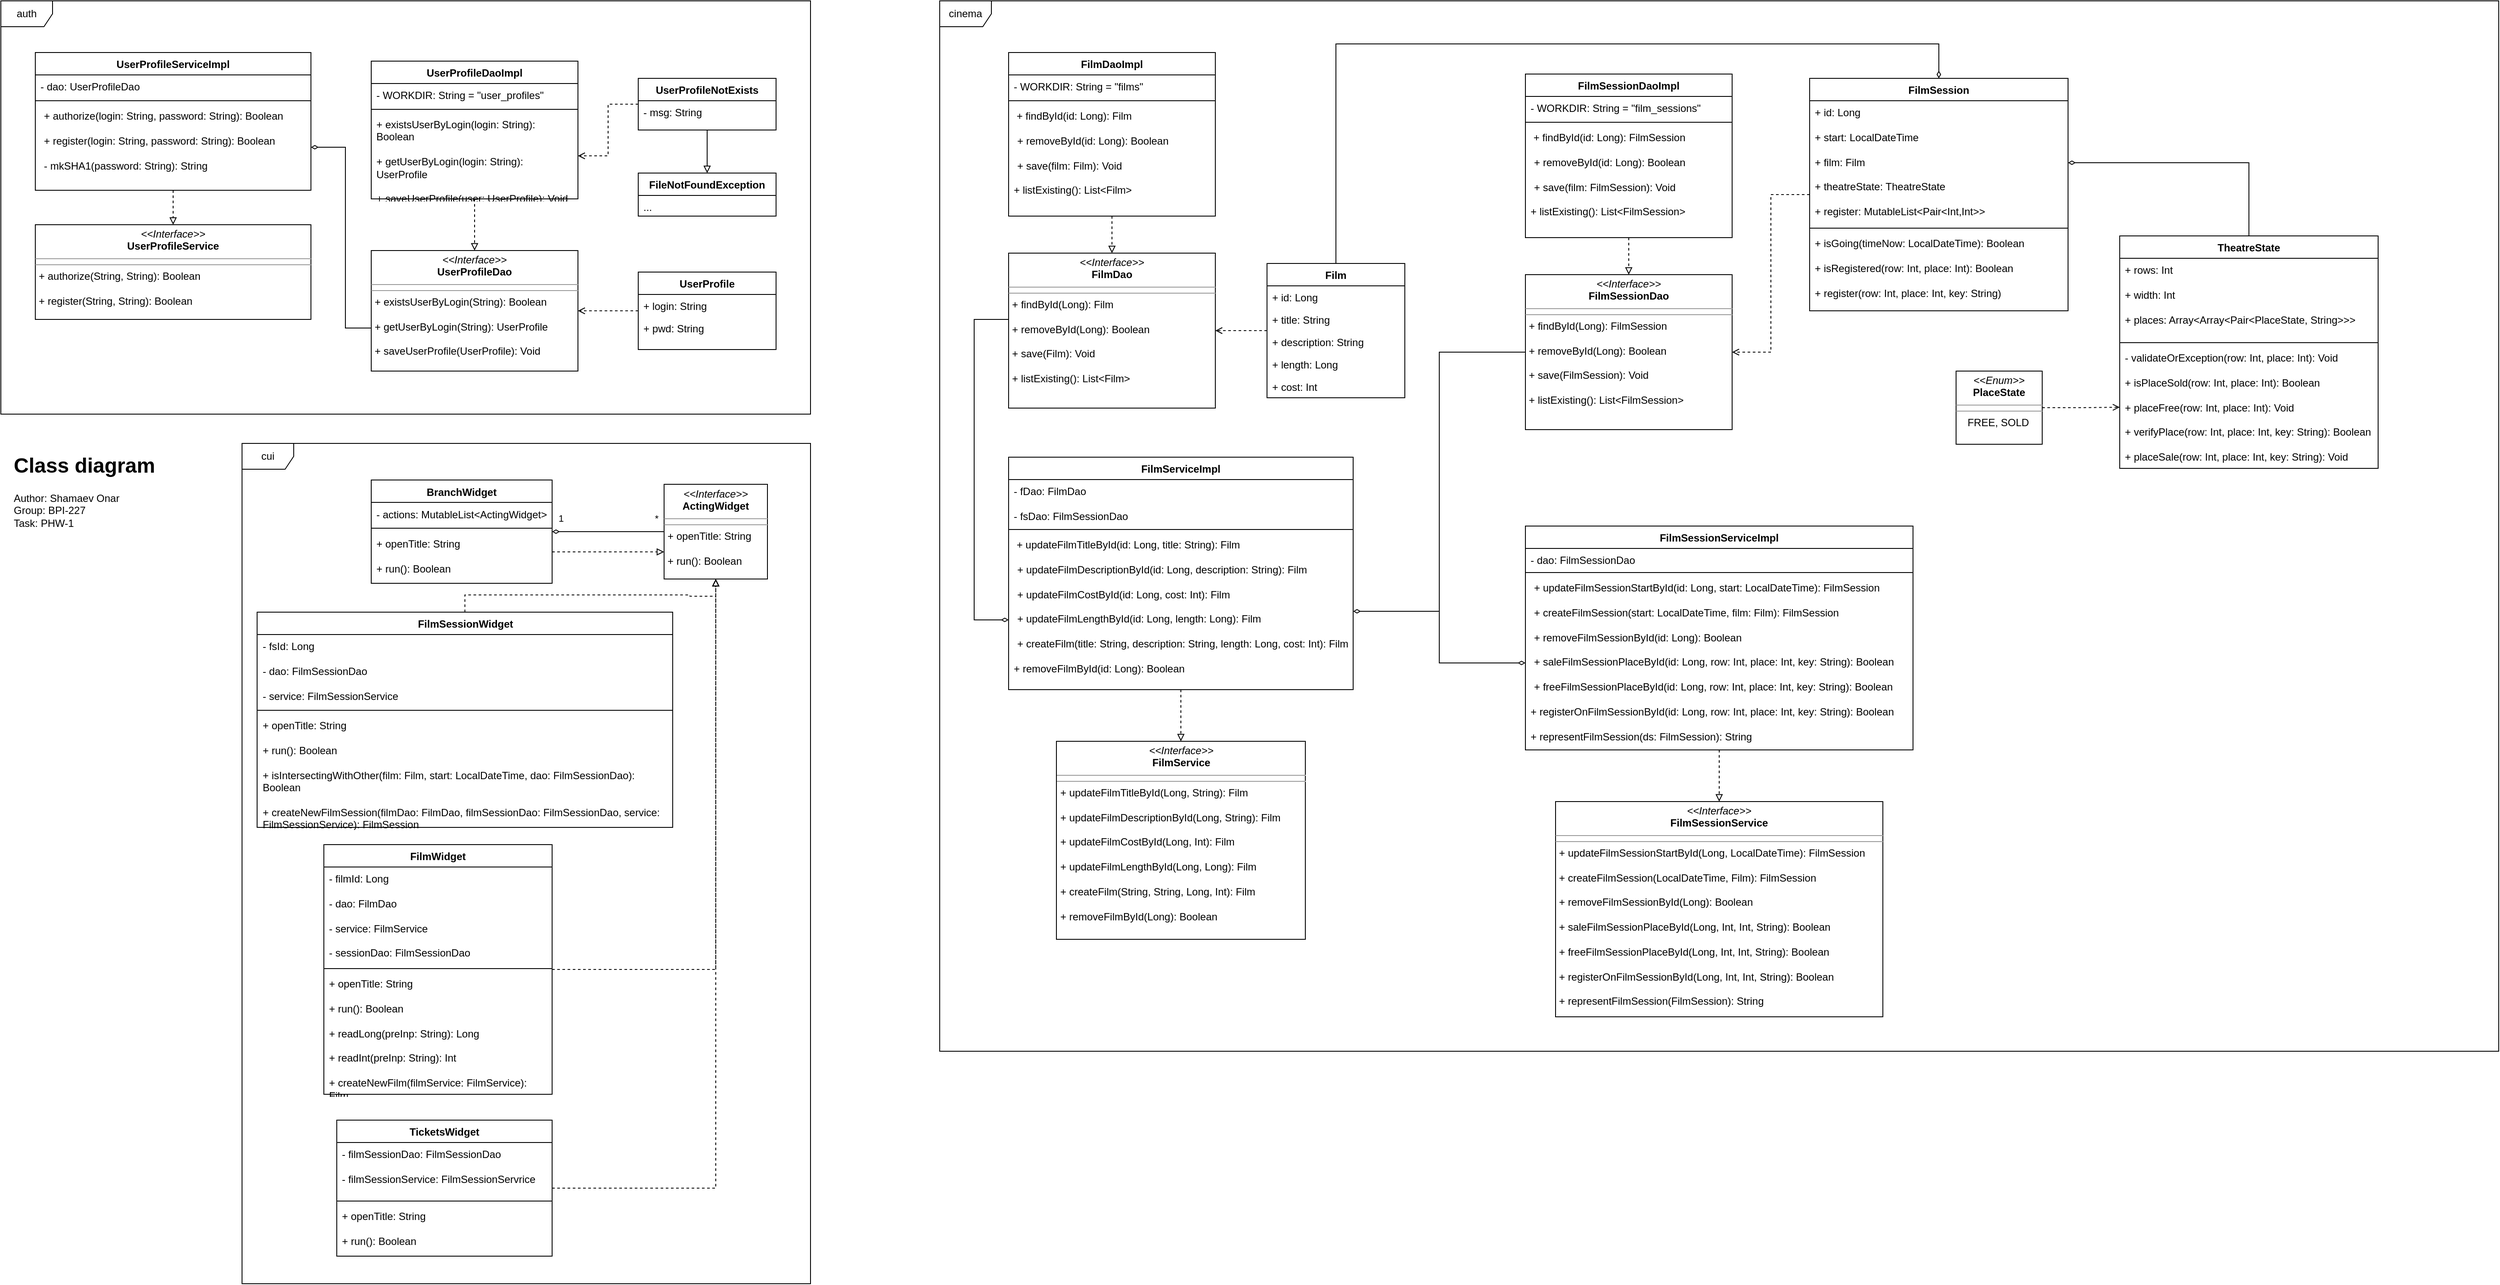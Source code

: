 <mxfile version="22.1.11" type="device">
  <diagram name="Страница — 1" id="Zixs92F1BRw0LlJs8SRn">
    <mxGraphModel dx="1202" dy="665" grid="1" gridSize="10" guides="1" tooltips="1" connect="1" arrows="1" fold="1" page="1" pageScale="1" pageWidth="827" pageHeight="1169" math="0" shadow="0">
      <root>
        <mxCell id="0" />
        <mxCell id="1" parent="0" />
        <mxCell id="mmuCyLqIkvx_mBBySjJo-1" style="edgeStyle=orthogonalEdgeStyle;rounded=0;orthogonalLoop=1;jettySize=auto;html=1;endArrow=open;endFill=0;dashed=1;" edge="1" parent="1" source="mmuCyLqIkvx_mBBySjJo-2" target="mmuCyLqIkvx_mBBySjJo-6">
          <mxGeometry relative="1" as="geometry" />
        </mxCell>
        <mxCell id="mmuCyLqIkvx_mBBySjJo-2" value="UserProfile" style="swimlane;fontStyle=1;align=center;verticalAlign=top;childLayout=stackLayout;horizontal=1;startSize=26;horizontalStack=0;resizeParent=1;resizeLast=0;collapsible=1;marginBottom=0;rounded=0;shadow=0;strokeWidth=1;" vertex="1" parent="1">
          <mxGeometry x="830" y="345" width="160" height="90" as="geometry">
            <mxRectangle x="230" y="140" width="160" height="26" as="alternateBounds" />
          </mxGeometry>
        </mxCell>
        <mxCell id="mmuCyLqIkvx_mBBySjJo-3" value="+ login: String" style="text;align=left;verticalAlign=top;spacingLeft=4;spacingRight=4;overflow=hidden;rotatable=0;points=[[0,0.5],[1,0.5]];portConstraint=eastwest;" vertex="1" parent="mmuCyLqIkvx_mBBySjJo-2">
          <mxGeometry y="26" width="160" height="26" as="geometry" />
        </mxCell>
        <mxCell id="mmuCyLqIkvx_mBBySjJo-4" value="+ pwd: String" style="text;align=left;verticalAlign=top;spacingLeft=4;spacingRight=4;overflow=hidden;rotatable=0;points=[[0,0.5],[1,0.5]];portConstraint=eastwest;rounded=0;shadow=0;html=0;" vertex="1" parent="mmuCyLqIkvx_mBBySjJo-2">
          <mxGeometry y="52" width="160" height="26" as="geometry" />
        </mxCell>
        <mxCell id="mmuCyLqIkvx_mBBySjJo-5" style="edgeStyle=orthogonalEdgeStyle;rounded=0;orthogonalLoop=1;jettySize=auto;html=1;endArrow=diamondThin;endFill=0;" edge="1" parent="1" source="mmuCyLqIkvx_mBBySjJo-6" target="mmuCyLqIkvx_mBBySjJo-17">
          <mxGeometry relative="1" as="geometry">
            <Array as="points">
              <mxPoint x="490" y="410" />
              <mxPoint x="490" y="200" />
            </Array>
          </mxGeometry>
        </mxCell>
        <mxCell id="mmuCyLqIkvx_mBBySjJo-6" value="&lt;p style=&quot;margin:0px;margin-top:4px;text-align:center;&quot;&gt;&lt;i&gt;&amp;lt;&amp;lt;Interface&amp;gt;&amp;gt;&lt;/i&gt;&lt;br&gt;&lt;b&gt;UserProfileDao&lt;/b&gt;&lt;br&gt;&lt;/p&gt;&lt;hr size=&quot;1&quot;&gt;&lt;hr size=&quot;1&quot;&gt;&lt;p style=&quot;margin:0px;margin-left:4px;&quot;&gt;+ existsUserByLogin(String): Boolean&lt;/p&gt;&lt;p style=&quot;margin:0px;margin-left:4px;&quot;&gt;&lt;br&gt;&lt;/p&gt;&lt;p style=&quot;margin:0px;margin-left:4px;&quot;&gt;+ getUserByLogin(String): UserProfile&lt;/p&gt;&lt;p style=&quot;margin:0px;margin-left:4px;&quot;&gt;&lt;br&gt;&lt;/p&gt;&lt;p style=&quot;margin:0px;margin-left:4px;&quot;&gt;+ saveUserProfile(UserProfile): Void&lt;br&gt;&lt;/p&gt;" style="verticalAlign=top;align=left;overflow=fill;fontSize=12;fontFamily=Helvetica;html=1;whiteSpace=wrap;" vertex="1" parent="1">
          <mxGeometry x="520" y="320" width="240" height="140" as="geometry" />
        </mxCell>
        <mxCell id="mmuCyLqIkvx_mBBySjJo-7" value="&lt;p style=&quot;margin:0px;margin-top:4px;text-align:center;&quot;&gt;&lt;i&gt;&amp;lt;&amp;lt;Interface&amp;gt;&amp;gt;&lt;/i&gt;&lt;br&gt;&lt;b&gt;UserProfileService&lt;/b&gt;&lt;br&gt;&lt;/p&gt;&lt;hr size=&quot;1&quot;&gt;&lt;hr size=&quot;1&quot;&gt;&lt;p style=&quot;margin:0px;margin-left:4px;&quot;&gt;+ authorize(String, String): Boolean&lt;/p&gt;&lt;p style=&quot;margin:0px;margin-left:4px;&quot;&gt;&lt;br&gt;&lt;/p&gt;&lt;p style=&quot;margin:0px;margin-left:4px;&quot;&gt;+ register(String, String): Boolean&lt;/p&gt;" style="verticalAlign=top;align=left;overflow=fill;fontSize=12;fontFamily=Helvetica;html=1;whiteSpace=wrap;" vertex="1" parent="1">
          <mxGeometry x="130" y="290" width="320" height="110" as="geometry" />
        </mxCell>
        <mxCell id="mmuCyLqIkvx_mBBySjJo-8" style="edgeStyle=orthogonalEdgeStyle;rounded=0;orthogonalLoop=1;jettySize=auto;html=1;dashed=1;endArrow=block;endFill=0;" edge="1" parent="1" source="mmuCyLqIkvx_mBBySjJo-9" target="mmuCyLqIkvx_mBBySjJo-6">
          <mxGeometry relative="1" as="geometry" />
        </mxCell>
        <mxCell id="mmuCyLqIkvx_mBBySjJo-9" value="UserProfileDaoImpl" style="swimlane;fontStyle=1;align=center;verticalAlign=top;childLayout=stackLayout;horizontal=1;startSize=26;horizontalStack=0;resizeParent=1;resizeParentMax=0;resizeLast=0;collapsible=1;marginBottom=0;whiteSpace=wrap;html=1;" vertex="1" parent="1">
          <mxGeometry x="520" y="100" width="240" height="160" as="geometry" />
        </mxCell>
        <mxCell id="mmuCyLqIkvx_mBBySjJo-10" value="- WORKDIR: String = &quot;user_profiles&quot;" style="text;strokeColor=none;fillColor=none;align=left;verticalAlign=top;spacingLeft=4;spacingRight=4;overflow=hidden;rotatable=0;points=[[0,0.5],[1,0.5]];portConstraint=eastwest;whiteSpace=wrap;html=1;" vertex="1" parent="mmuCyLqIkvx_mBBySjJo-9">
          <mxGeometry y="26" width="240" height="26" as="geometry" />
        </mxCell>
        <mxCell id="mmuCyLqIkvx_mBBySjJo-11" value="" style="line;strokeWidth=1;fillColor=none;align=left;verticalAlign=middle;spacingTop=-1;spacingLeft=3;spacingRight=3;rotatable=0;labelPosition=right;points=[];portConstraint=eastwest;strokeColor=inherit;" vertex="1" parent="mmuCyLqIkvx_mBBySjJo-9">
          <mxGeometry y="52" width="240" height="8" as="geometry" />
        </mxCell>
        <mxCell id="mmuCyLqIkvx_mBBySjJo-12" value="+ existsUserByLogin(login: String): Boolean&lt;br&gt;&lt;br&gt;+ getUserByLogin(login: String): UserProfile&lt;br&gt;&lt;br&gt;+ saveUserProfile(user: UserProfile): Void&lt;div&gt;&lt;br&gt;&lt;br&gt;&lt;/div&gt;" style="text;strokeColor=none;fillColor=none;align=left;verticalAlign=top;spacingLeft=4;spacingRight=4;overflow=hidden;rotatable=0;points=[[0,0.5],[1,0.5]];portConstraint=eastwest;whiteSpace=wrap;html=1;" vertex="1" parent="mmuCyLqIkvx_mBBySjJo-9">
          <mxGeometry y="60" width="240" height="100" as="geometry" />
        </mxCell>
        <mxCell id="mmuCyLqIkvx_mBBySjJo-13" style="edgeStyle=orthogonalEdgeStyle;rounded=0;orthogonalLoop=1;jettySize=auto;html=1;dashed=1;endArrow=block;endFill=0;" edge="1" parent="1" source="mmuCyLqIkvx_mBBySjJo-14" target="mmuCyLqIkvx_mBBySjJo-7">
          <mxGeometry relative="1" as="geometry" />
        </mxCell>
        <mxCell id="mmuCyLqIkvx_mBBySjJo-14" value="UserProfileServiceImpl" style="swimlane;fontStyle=1;align=center;verticalAlign=top;childLayout=stackLayout;horizontal=1;startSize=26;horizontalStack=0;resizeParent=1;resizeParentMax=0;resizeLast=0;collapsible=1;marginBottom=0;whiteSpace=wrap;html=1;" vertex="1" parent="1">
          <mxGeometry x="130" y="90" width="320" height="160" as="geometry" />
        </mxCell>
        <mxCell id="mmuCyLqIkvx_mBBySjJo-15" value="- dao: UserProfileDao" style="text;strokeColor=none;fillColor=none;align=left;verticalAlign=top;spacingLeft=4;spacingRight=4;overflow=hidden;rotatable=0;points=[[0,0.5],[1,0.5]];portConstraint=eastwest;whiteSpace=wrap;html=1;" vertex="1" parent="mmuCyLqIkvx_mBBySjJo-14">
          <mxGeometry y="26" width="320" height="26" as="geometry" />
        </mxCell>
        <mxCell id="mmuCyLqIkvx_mBBySjJo-16" value="" style="line;strokeWidth=1;fillColor=none;align=left;verticalAlign=middle;spacingTop=-1;spacingLeft=3;spacingRight=3;rotatable=0;labelPosition=right;points=[];portConstraint=eastwest;strokeColor=inherit;" vertex="1" parent="mmuCyLqIkvx_mBBySjJo-14">
          <mxGeometry y="52" width="320" height="8" as="geometry" />
        </mxCell>
        <mxCell id="mmuCyLqIkvx_mBBySjJo-17" value="&lt;p style=&quot;margin:0px;margin-left:4px;&quot;&gt;+ authorize(login: String, password: String): Boolean&lt;/p&gt;&lt;p style=&quot;margin:0px;margin-left:4px;&quot;&gt;&lt;br&gt;&lt;/p&gt;&lt;p style=&quot;margin:0px;margin-left:4px;&quot;&gt;+ register(login: String, password: String): Boolean&lt;/p&gt;&lt;p style=&quot;margin:0px;margin-left:4px;&quot;&gt;&lt;br&gt;&lt;/p&gt;&lt;p style=&quot;margin:0px;margin-left:4px;&quot;&gt;- mkSHA1(password: String): String&lt;br&gt;&lt;/p&gt;" style="text;strokeColor=none;fillColor=none;align=left;verticalAlign=top;spacingLeft=4;spacingRight=4;overflow=hidden;rotatable=0;points=[[0,0.5],[1,0.5]];portConstraint=eastwest;whiteSpace=wrap;html=1;" vertex="1" parent="mmuCyLqIkvx_mBBySjJo-14">
          <mxGeometry y="60" width="320" height="100" as="geometry" />
        </mxCell>
        <mxCell id="mmuCyLqIkvx_mBBySjJo-18" style="edgeStyle=orthogonalEdgeStyle;rounded=0;orthogonalLoop=1;jettySize=auto;html=1;endArrow=block;endFill=0;" edge="1" parent="1" source="mmuCyLqIkvx_mBBySjJo-20" target="mmuCyLqIkvx_mBBySjJo-22">
          <mxGeometry relative="1" as="geometry" />
        </mxCell>
        <mxCell id="mmuCyLqIkvx_mBBySjJo-19" style="edgeStyle=orthogonalEdgeStyle;rounded=0;orthogonalLoop=1;jettySize=auto;html=1;dashed=1;endArrow=open;endFill=0;" edge="1" parent="1" source="mmuCyLqIkvx_mBBySjJo-20" target="mmuCyLqIkvx_mBBySjJo-12">
          <mxGeometry relative="1" as="geometry" />
        </mxCell>
        <mxCell id="mmuCyLqIkvx_mBBySjJo-20" value="UserProfileNotExists" style="swimlane;fontStyle=1;align=center;verticalAlign=top;childLayout=stackLayout;horizontal=1;startSize=26;horizontalStack=0;resizeParent=1;resizeLast=0;collapsible=1;marginBottom=0;rounded=0;shadow=0;strokeWidth=1;" vertex="1" parent="1">
          <mxGeometry x="830" y="120" width="160" height="60" as="geometry">
            <mxRectangle x="230" y="140" width="160" height="26" as="alternateBounds" />
          </mxGeometry>
        </mxCell>
        <mxCell id="mmuCyLqIkvx_mBBySjJo-21" value="- msg: String" style="text;align=left;verticalAlign=top;spacingLeft=4;spacingRight=4;overflow=hidden;rotatable=0;points=[[0,0.5],[1,0.5]];portConstraint=eastwest;" vertex="1" parent="mmuCyLqIkvx_mBBySjJo-20">
          <mxGeometry y="26" width="160" height="26" as="geometry" />
        </mxCell>
        <mxCell id="mmuCyLqIkvx_mBBySjJo-22" value="FileNotFoundException" style="swimlane;fontStyle=1;align=center;verticalAlign=top;childLayout=stackLayout;horizontal=1;startSize=26;horizontalStack=0;resizeParent=1;resizeLast=0;collapsible=1;marginBottom=0;rounded=0;shadow=0;strokeWidth=1;" vertex="1" parent="1">
          <mxGeometry x="830" y="230" width="160" height="50" as="geometry">
            <mxRectangle x="230" y="140" width="160" height="26" as="alternateBounds" />
          </mxGeometry>
        </mxCell>
        <mxCell id="mmuCyLqIkvx_mBBySjJo-23" value="..." style="text;align=left;verticalAlign=top;spacingLeft=4;spacingRight=4;overflow=hidden;rotatable=0;points=[[0,0.5],[1,0.5]];portConstraint=eastwest;" vertex="1" parent="mmuCyLqIkvx_mBBySjJo-22">
          <mxGeometry y="26" width="160" height="24" as="geometry" />
        </mxCell>
        <mxCell id="mmuCyLqIkvx_mBBySjJo-24" value="auth" style="shape=umlFrame;whiteSpace=wrap;html=1;pointerEvents=0;" vertex="1" parent="1">
          <mxGeometry x="90" y="30" width="940" height="480" as="geometry" />
        </mxCell>
        <mxCell id="mmuCyLqIkvx_mBBySjJo-25" style="edgeStyle=orthogonalEdgeStyle;rounded=0;orthogonalLoop=1;jettySize=auto;html=1;endArrow=open;endFill=0;dashed=1;" edge="1" parent="1" source="mmuCyLqIkvx_mBBySjJo-27" target="mmuCyLqIkvx_mBBySjJo-34">
          <mxGeometry relative="1" as="geometry" />
        </mxCell>
        <mxCell id="mmuCyLqIkvx_mBBySjJo-26" style="edgeStyle=orthogonalEdgeStyle;rounded=0;orthogonalLoop=1;jettySize=auto;html=1;entryX=0.5;entryY=0;entryDx=0;entryDy=0;endArrow=diamondThin;endFill=0;" edge="1" parent="1" source="mmuCyLqIkvx_mBBySjJo-27" target="mmuCyLqIkvx_mBBySjJo-49">
          <mxGeometry relative="1" as="geometry">
            <Array as="points">
              <mxPoint x="1640" y="80" />
              <mxPoint x="2340" y="80" />
            </Array>
          </mxGeometry>
        </mxCell>
        <mxCell id="mmuCyLqIkvx_mBBySjJo-27" value="Film" style="swimlane;fontStyle=1;align=center;verticalAlign=top;childLayout=stackLayout;horizontal=1;startSize=26;horizontalStack=0;resizeParent=1;resizeLast=0;collapsible=1;marginBottom=0;rounded=0;shadow=0;strokeWidth=1;" vertex="1" parent="1">
          <mxGeometry x="1560" y="335" width="160" height="156" as="geometry">
            <mxRectangle x="230" y="140" width="160" height="26" as="alternateBounds" />
          </mxGeometry>
        </mxCell>
        <mxCell id="mmuCyLqIkvx_mBBySjJo-28" value="+ id: Long" style="text;align=left;verticalAlign=top;spacingLeft=4;spacingRight=4;overflow=hidden;rotatable=0;points=[[0,0.5],[1,0.5]];portConstraint=eastwest;" vertex="1" parent="mmuCyLqIkvx_mBBySjJo-27">
          <mxGeometry y="26" width="160" height="26" as="geometry" />
        </mxCell>
        <mxCell id="mmuCyLqIkvx_mBBySjJo-29" value="+ title: String" style="text;align=left;verticalAlign=top;spacingLeft=4;spacingRight=4;overflow=hidden;rotatable=0;points=[[0,0.5],[1,0.5]];portConstraint=eastwest;rounded=0;shadow=0;html=0;" vertex="1" parent="mmuCyLqIkvx_mBBySjJo-27">
          <mxGeometry y="52" width="160" height="26" as="geometry" />
        </mxCell>
        <mxCell id="mmuCyLqIkvx_mBBySjJo-30" value="+ description: String" style="text;align=left;verticalAlign=top;spacingLeft=4;spacingRight=4;overflow=hidden;rotatable=0;points=[[0,0.5],[1,0.5]];portConstraint=eastwest;rounded=0;shadow=0;html=0;" vertex="1" parent="mmuCyLqIkvx_mBBySjJo-27">
          <mxGeometry y="78" width="160" height="26" as="geometry" />
        </mxCell>
        <mxCell id="mmuCyLqIkvx_mBBySjJo-31" value="+ length: Long" style="text;align=left;verticalAlign=top;spacingLeft=4;spacingRight=4;overflow=hidden;rotatable=0;points=[[0,0.5],[1,0.5]];portConstraint=eastwest;rounded=0;shadow=0;html=0;" vertex="1" parent="mmuCyLqIkvx_mBBySjJo-27">
          <mxGeometry y="104" width="160" height="26" as="geometry" />
        </mxCell>
        <mxCell id="mmuCyLqIkvx_mBBySjJo-32" value="+ cost: Int" style="text;align=left;verticalAlign=top;spacingLeft=4;spacingRight=4;overflow=hidden;rotatable=0;points=[[0,0.5],[1,0.5]];portConstraint=eastwest;rounded=0;shadow=0;html=0;" vertex="1" parent="mmuCyLqIkvx_mBBySjJo-27">
          <mxGeometry y="130" width="160" height="26" as="geometry" />
        </mxCell>
        <mxCell id="mmuCyLqIkvx_mBBySjJo-33" style="edgeStyle=orthogonalEdgeStyle;rounded=0;orthogonalLoop=1;jettySize=auto;html=1;endArrow=diamondThin;endFill=0;" edge="1" parent="1" source="mmuCyLqIkvx_mBBySjJo-34" target="mmuCyLqIkvx_mBBySjJo-65">
          <mxGeometry relative="1" as="geometry">
            <Array as="points">
              <mxPoint x="1220" y="400" />
              <mxPoint x="1220" y="749" />
            </Array>
          </mxGeometry>
        </mxCell>
        <mxCell id="mmuCyLqIkvx_mBBySjJo-34" value="&lt;p style=&quot;margin:0px;margin-top:4px;text-align:center;&quot;&gt;&lt;i&gt;&amp;lt;&amp;lt;Interface&amp;gt;&amp;gt;&lt;/i&gt;&lt;br&gt;&lt;b&gt;FilmDao&lt;/b&gt;&lt;br&gt;&lt;/p&gt;&lt;hr size=&quot;1&quot;&gt;&lt;hr size=&quot;1&quot;&gt;&lt;p style=&quot;margin:0px;margin-left:4px;&quot;&gt;+ findById(Long): Film&lt;/p&gt;&lt;p style=&quot;margin:0px;margin-left:4px;&quot;&gt;&lt;br&gt;&lt;/p&gt;&lt;p style=&quot;margin:0px;margin-left:4px;&quot;&gt;+ removeById(Long): Boolean&lt;/p&gt;&lt;p style=&quot;margin:0px;margin-left:4px;&quot;&gt;&lt;br&gt;&lt;/p&gt;&lt;p style=&quot;margin:0px;margin-left:4px;&quot;&gt;+ save(Film): Void&lt;/p&gt;&lt;p style=&quot;margin:0px;margin-left:4px;&quot;&gt;&lt;br&gt;&lt;/p&gt;&lt;p style=&quot;margin:0px;margin-left:4px;&quot;&gt;+ listExisting(): List&amp;lt;Film&amp;gt;&lt;br&gt;&lt;/p&gt;" style="verticalAlign=top;align=left;overflow=fill;fontSize=12;fontFamily=Helvetica;html=1;whiteSpace=wrap;" vertex="1" parent="1">
          <mxGeometry x="1260" y="323" width="240" height="180" as="geometry" />
        </mxCell>
        <mxCell id="mmuCyLqIkvx_mBBySjJo-35" style="edgeStyle=orthogonalEdgeStyle;rounded=0;orthogonalLoop=1;jettySize=auto;html=1;dashed=1;endArrow=block;endFill=0;" edge="1" parent="1" source="mmuCyLqIkvx_mBBySjJo-36" target="mmuCyLqIkvx_mBBySjJo-34">
          <mxGeometry relative="1" as="geometry" />
        </mxCell>
        <mxCell id="mmuCyLqIkvx_mBBySjJo-36" value="FilmDaoImpl" style="swimlane;fontStyle=1;align=center;verticalAlign=top;childLayout=stackLayout;horizontal=1;startSize=26;horizontalStack=0;resizeParent=1;resizeParentMax=0;resizeLast=0;collapsible=1;marginBottom=0;whiteSpace=wrap;html=1;" vertex="1" parent="1">
          <mxGeometry x="1260" y="90" width="240" height="190" as="geometry" />
        </mxCell>
        <mxCell id="mmuCyLqIkvx_mBBySjJo-37" value="- WORKDIR: String = &quot;films&quot;" style="text;strokeColor=none;fillColor=none;align=left;verticalAlign=top;spacingLeft=4;spacingRight=4;overflow=hidden;rotatable=0;points=[[0,0.5],[1,0.5]];portConstraint=eastwest;whiteSpace=wrap;html=1;" vertex="1" parent="mmuCyLqIkvx_mBBySjJo-36">
          <mxGeometry y="26" width="240" height="26" as="geometry" />
        </mxCell>
        <mxCell id="mmuCyLqIkvx_mBBySjJo-38" value="" style="line;strokeWidth=1;fillColor=none;align=left;verticalAlign=middle;spacingTop=-1;spacingLeft=3;spacingRight=3;rotatable=0;labelPosition=right;points=[];portConstraint=eastwest;strokeColor=inherit;" vertex="1" parent="mmuCyLqIkvx_mBBySjJo-36">
          <mxGeometry y="52" width="240" height="8" as="geometry" />
        </mxCell>
        <mxCell id="mmuCyLqIkvx_mBBySjJo-39" value="&amp;nbsp;+ findById(id: Long): Film&lt;p style=&quot;margin:0px;margin-left:4px;&quot;&gt;&lt;br&gt;&lt;/p&gt;&lt;p style=&quot;margin:0px;margin-left:4px;&quot;&gt;+ removeById(id: Long): Boolean&lt;/p&gt;&lt;p style=&quot;margin:0px;margin-left:4px;&quot;&gt;&lt;br&gt;&lt;/p&gt;&lt;p style=&quot;margin:0px;margin-left:4px;&quot;&gt;+ save(film: Film): Void&lt;/p&gt;&lt;p style=&quot;margin:0px;margin-left:4px;&quot;&gt;&lt;br&gt;&lt;/p&gt;+ listExisting(): List&amp;lt;Film&amp;gt;" style="text;strokeColor=none;fillColor=none;align=left;verticalAlign=top;spacingLeft=4;spacingRight=4;overflow=hidden;rotatable=0;points=[[0,0.5],[1,0.5]];portConstraint=eastwest;whiteSpace=wrap;html=1;" vertex="1" parent="mmuCyLqIkvx_mBBySjJo-36">
          <mxGeometry y="60" width="240" height="130" as="geometry" />
        </mxCell>
        <mxCell id="mmuCyLqIkvx_mBBySjJo-40" style="edgeStyle=orthogonalEdgeStyle;rounded=0;orthogonalLoop=1;jettySize=auto;html=1;endArrow=diamondThin;endFill=0;" edge="1" parent="1" source="mmuCyLqIkvx_mBBySjJo-42" target="mmuCyLqIkvx_mBBySjJo-65">
          <mxGeometry relative="1" as="geometry">
            <Array as="points">
              <mxPoint x="1760" y="438" />
              <mxPoint x="1760" y="739" />
            </Array>
          </mxGeometry>
        </mxCell>
        <mxCell id="mmuCyLqIkvx_mBBySjJo-41" style="edgeStyle=orthogonalEdgeStyle;rounded=0;orthogonalLoop=1;jettySize=auto;html=1;endArrow=diamondThin;endFill=0;" edge="1" parent="1" source="mmuCyLqIkvx_mBBySjJo-42" target="mmuCyLqIkvx_mBBySjJo-71">
          <mxGeometry relative="1" as="geometry">
            <Array as="points">
              <mxPoint x="1760" y="438" />
              <mxPoint x="1760" y="799" />
            </Array>
          </mxGeometry>
        </mxCell>
        <mxCell id="mmuCyLqIkvx_mBBySjJo-42" value="&lt;p style=&quot;margin:0px;margin-top:4px;text-align:center;&quot;&gt;&lt;i&gt;&amp;lt;&amp;lt;Interface&amp;gt;&amp;gt;&lt;/i&gt;&lt;br&gt;&lt;b&gt;FilmSessionDao&lt;/b&gt;&lt;br&gt;&lt;/p&gt;&lt;hr size=&quot;1&quot;&gt;&lt;hr size=&quot;1&quot;&gt;&lt;p style=&quot;margin:0px;margin-left:4px;&quot;&gt;+ findById(Long): FilmSession&lt;/p&gt;&lt;p style=&quot;margin:0px;margin-left:4px;&quot;&gt;&lt;br&gt;&lt;/p&gt;&lt;p style=&quot;margin:0px;margin-left:4px;&quot;&gt;+ removeById(Long): Boolean&lt;/p&gt;&lt;p style=&quot;margin:0px;margin-left:4px;&quot;&gt;&lt;br&gt;&lt;/p&gt;&lt;p style=&quot;margin:0px;margin-left:4px;&quot;&gt;+ save(FilmSession): Void&lt;/p&gt;&lt;p style=&quot;margin:0px;margin-left:4px;&quot;&gt;&lt;br&gt;&lt;/p&gt;&lt;p style=&quot;margin:0px;margin-left:4px;&quot;&gt;+ listExisting(): List&amp;lt;FilmSession&amp;gt;&lt;br&gt;&lt;/p&gt;" style="verticalAlign=top;align=left;overflow=fill;fontSize=12;fontFamily=Helvetica;html=1;whiteSpace=wrap;" vertex="1" parent="1">
          <mxGeometry x="1860" y="348" width="240" height="180" as="geometry" />
        </mxCell>
        <mxCell id="mmuCyLqIkvx_mBBySjJo-43" style="edgeStyle=orthogonalEdgeStyle;rounded=0;orthogonalLoop=1;jettySize=auto;html=1;dashed=1;endArrow=block;endFill=0;" edge="1" parent="1" source="mmuCyLqIkvx_mBBySjJo-44" target="mmuCyLqIkvx_mBBySjJo-42">
          <mxGeometry relative="1" as="geometry" />
        </mxCell>
        <mxCell id="mmuCyLqIkvx_mBBySjJo-44" value="&lt;div&gt;FilmSessionDaoImpl&lt;/div&gt;" style="swimlane;fontStyle=1;align=center;verticalAlign=top;childLayout=stackLayout;horizontal=1;startSize=26;horizontalStack=0;resizeParent=1;resizeParentMax=0;resizeLast=0;collapsible=1;marginBottom=0;whiteSpace=wrap;html=1;" vertex="1" parent="1">
          <mxGeometry x="1860" y="115" width="240" height="190" as="geometry" />
        </mxCell>
        <mxCell id="mmuCyLqIkvx_mBBySjJo-45" value="- WORKDIR: String = &quot;film_sessions&quot;" style="text;strokeColor=none;fillColor=none;align=left;verticalAlign=top;spacingLeft=4;spacingRight=4;overflow=hidden;rotatable=0;points=[[0,0.5],[1,0.5]];portConstraint=eastwest;whiteSpace=wrap;html=1;" vertex="1" parent="mmuCyLqIkvx_mBBySjJo-44">
          <mxGeometry y="26" width="240" height="26" as="geometry" />
        </mxCell>
        <mxCell id="mmuCyLqIkvx_mBBySjJo-46" value="" style="line;strokeWidth=1;fillColor=none;align=left;verticalAlign=middle;spacingTop=-1;spacingLeft=3;spacingRight=3;rotatable=0;labelPosition=right;points=[];portConstraint=eastwest;strokeColor=inherit;" vertex="1" parent="mmuCyLqIkvx_mBBySjJo-44">
          <mxGeometry y="52" width="240" height="8" as="geometry" />
        </mxCell>
        <mxCell id="mmuCyLqIkvx_mBBySjJo-47" value="&amp;nbsp;+ findById(id: Long): FilmSession&lt;p style=&quot;margin:0px;margin-left:4px;&quot;&gt;&lt;br&gt;&lt;/p&gt;&lt;p style=&quot;margin:0px;margin-left:4px;&quot;&gt;+ removeById(id: Long): Boolean&lt;/p&gt;&lt;p style=&quot;margin:0px;margin-left:4px;&quot;&gt;&lt;br&gt;&lt;/p&gt;&lt;p style=&quot;margin:0px;margin-left:4px;&quot;&gt;+ save(film:&amp;nbsp;FilmSession): Void&lt;/p&gt;&lt;p style=&quot;margin:0px;margin-left:4px;&quot;&gt;&lt;br&gt;&lt;/p&gt;+ listExisting(): List&amp;lt;FilmSession&amp;gt;" style="text;strokeColor=none;fillColor=none;align=left;verticalAlign=top;spacingLeft=4;spacingRight=4;overflow=hidden;rotatable=0;points=[[0,0.5],[1,0.5]];portConstraint=eastwest;whiteSpace=wrap;html=1;" vertex="1" parent="mmuCyLqIkvx_mBBySjJo-44">
          <mxGeometry y="60" width="240" height="130" as="geometry" />
        </mxCell>
        <mxCell id="mmuCyLqIkvx_mBBySjJo-48" style="edgeStyle=orthogonalEdgeStyle;rounded=0;orthogonalLoop=1;jettySize=auto;html=1;dashed=1;endArrow=open;endFill=0;" edge="1" parent="1" source="mmuCyLqIkvx_mBBySjJo-49" target="mmuCyLqIkvx_mBBySjJo-42">
          <mxGeometry relative="1" as="geometry" />
        </mxCell>
        <mxCell id="mmuCyLqIkvx_mBBySjJo-49" value="FilmSession" style="swimlane;fontStyle=1;align=center;verticalAlign=top;childLayout=stackLayout;horizontal=1;startSize=26;horizontalStack=0;resizeParent=1;resizeParentMax=0;resizeLast=0;collapsible=1;marginBottom=0;whiteSpace=wrap;html=1;" vertex="1" parent="1">
          <mxGeometry x="2190" y="120" width="300" height="270" as="geometry" />
        </mxCell>
        <mxCell id="mmuCyLqIkvx_mBBySjJo-50" value="+ id: Long&lt;br&gt;&lt;br&gt;+ start: LocalDateTime&lt;br&gt;&lt;br&gt;+ film: Film&lt;br&gt;&lt;div&gt;&lt;br&gt;&lt;/div&gt;&lt;div&gt;+ theatreState: TheatreState&lt;/div&gt;&lt;div&gt;&lt;br&gt;&lt;/div&gt;&lt;div&gt;+ register: MutableList&amp;lt;Pair&amp;lt;Int,Int&amp;gt;&amp;gt;&lt;/div&gt;" style="text;strokeColor=none;fillColor=none;align=left;verticalAlign=top;spacingLeft=4;spacingRight=4;overflow=hidden;rotatable=0;points=[[0,0.5],[1,0.5]];portConstraint=eastwest;whiteSpace=wrap;html=1;" vertex="1" parent="mmuCyLqIkvx_mBBySjJo-49">
          <mxGeometry y="26" width="300" height="144" as="geometry" />
        </mxCell>
        <mxCell id="mmuCyLqIkvx_mBBySjJo-51" value="" style="line;strokeWidth=1;fillColor=none;align=left;verticalAlign=middle;spacingTop=-1;spacingLeft=3;spacingRight=3;rotatable=0;labelPosition=right;points=[];portConstraint=eastwest;strokeColor=inherit;" vertex="1" parent="mmuCyLqIkvx_mBBySjJo-49">
          <mxGeometry y="170" width="300" height="8" as="geometry" />
        </mxCell>
        <mxCell id="mmuCyLqIkvx_mBBySjJo-52" value="&lt;div&gt;+ isGoing(timeNow: LocalDateTime): Boolean&lt;/div&gt;&lt;div&gt;&lt;br&gt;&lt;/div&gt;&lt;div&gt;+ isRegistered(row: Int, place: Int): Boolean&lt;/div&gt;&lt;div&gt;&lt;br&gt;&lt;/div&gt;&lt;div&gt;+ register(row: Int, place: Int, key: String)&lt;br&gt;&lt;/div&gt;" style="text;strokeColor=none;fillColor=none;align=left;verticalAlign=top;spacingLeft=4;spacingRight=4;overflow=hidden;rotatable=0;points=[[0,0.5],[1,0.5]];portConstraint=eastwest;whiteSpace=wrap;html=1;" vertex="1" parent="mmuCyLqIkvx_mBBySjJo-49">
          <mxGeometry y="178" width="300" height="92" as="geometry" />
        </mxCell>
        <mxCell id="mmuCyLqIkvx_mBBySjJo-53" style="edgeStyle=orthogonalEdgeStyle;rounded=0;orthogonalLoop=1;jettySize=auto;html=1;endArrow=diamondThin;endFill=0;" edge="1" parent="1" source="mmuCyLqIkvx_mBBySjJo-54" target="mmuCyLqIkvx_mBBySjJo-50">
          <mxGeometry relative="1" as="geometry" />
        </mxCell>
        <mxCell id="mmuCyLqIkvx_mBBySjJo-54" value="TheatreState" style="swimlane;fontStyle=1;align=center;verticalAlign=top;childLayout=stackLayout;horizontal=1;startSize=26;horizontalStack=0;resizeParent=1;resizeParentMax=0;resizeLast=0;collapsible=1;marginBottom=0;whiteSpace=wrap;html=1;" vertex="1" parent="1">
          <mxGeometry x="2550" y="303" width="300" height="270" as="geometry" />
        </mxCell>
        <mxCell id="mmuCyLqIkvx_mBBySjJo-55" value="+ rows: Int&lt;br&gt;&lt;br&gt;+ width: Int&lt;br&gt;&lt;br&gt;+ places: Array&amp;lt;Array&amp;lt;Pair&amp;lt;PlaceState, String&amp;gt;&amp;gt;&amp;gt;" style="text;strokeColor=none;fillColor=none;align=left;verticalAlign=top;spacingLeft=4;spacingRight=4;overflow=hidden;rotatable=0;points=[[0,0.5],[1,0.5]];portConstraint=eastwest;whiteSpace=wrap;html=1;" vertex="1" parent="mmuCyLqIkvx_mBBySjJo-54">
          <mxGeometry y="26" width="300" height="94" as="geometry" />
        </mxCell>
        <mxCell id="mmuCyLqIkvx_mBBySjJo-56" value="" style="line;strokeWidth=1;fillColor=none;align=left;verticalAlign=middle;spacingTop=-1;spacingLeft=3;spacingRight=3;rotatable=0;labelPosition=right;points=[];portConstraint=eastwest;strokeColor=inherit;" vertex="1" parent="mmuCyLqIkvx_mBBySjJo-54">
          <mxGeometry y="120" width="300" height="8" as="geometry" />
        </mxCell>
        <mxCell id="mmuCyLqIkvx_mBBySjJo-57" value="- validateOrException(row: Int, place: Int): Void&lt;br&gt;&lt;br&gt;&lt;div&gt;+ isPlaceSold(row: Int, place: Int): Boolean&lt;/div&gt;&lt;div&gt;&lt;br&gt;&lt;/div&gt;&lt;div&gt;+ placeFree(row: Int, place: Int): Void&lt;/div&gt;&lt;div&gt;&lt;br&gt;&lt;/div&gt;&lt;div&gt;+ verifyPlace(row: Int, place: Int, key: String): Boolean&lt;/div&gt;&lt;div&gt;&lt;br&gt;&lt;/div&gt;&lt;div&gt;+ placeSale(row: Int, place: Int, key: String): Void&lt;br&gt;&lt;/div&gt;" style="text;strokeColor=none;fillColor=none;align=left;verticalAlign=top;spacingLeft=4;spacingRight=4;overflow=hidden;rotatable=0;points=[[0,0.5],[1,0.5]];portConstraint=eastwest;whiteSpace=wrap;html=1;" vertex="1" parent="mmuCyLqIkvx_mBBySjJo-54">
          <mxGeometry y="128" width="300" height="142" as="geometry" />
        </mxCell>
        <mxCell id="mmuCyLqIkvx_mBBySjJo-58" style="edgeStyle=orthogonalEdgeStyle;rounded=0;orthogonalLoop=1;jettySize=auto;html=1;dashed=1;endArrow=open;endFill=0;" edge="1" parent="1" source="mmuCyLqIkvx_mBBySjJo-59" target="mmuCyLqIkvx_mBBySjJo-57">
          <mxGeometry relative="1" as="geometry" />
        </mxCell>
        <mxCell id="mmuCyLqIkvx_mBBySjJo-59" value="&lt;p style=&quot;margin:0px;margin-top:4px;text-align:center;&quot;&gt;&lt;i&gt;&amp;lt;&amp;lt;Enum&amp;gt;&amp;gt;&lt;/i&gt;&lt;br&gt;&lt;b&gt;PlaceState&lt;/b&gt;&lt;br&gt;&lt;/p&gt;&lt;hr size=&quot;1&quot;&gt;&lt;hr size=&quot;1&quot;&gt;&amp;nbsp;&amp;nbsp;&amp;nbsp; FREE, SOLD" style="verticalAlign=top;align=left;overflow=fill;fontSize=12;fontFamily=Helvetica;html=1;whiteSpace=wrap;" vertex="1" parent="1">
          <mxGeometry x="2360" y="460" width="100" height="85" as="geometry" />
        </mxCell>
        <mxCell id="mmuCyLqIkvx_mBBySjJo-60" value="&lt;p style=&quot;margin:0px;margin-top:4px;text-align:center;&quot;&gt;&lt;i&gt;&amp;lt;&amp;lt;Interface&amp;gt;&amp;gt;&lt;/i&gt;&lt;br&gt;&lt;b&gt;FilmService&lt;/b&gt;&lt;br&gt;&lt;/p&gt;&lt;hr size=&quot;1&quot;&gt;&lt;hr size=&quot;1&quot;&gt;&lt;p style=&quot;margin:0px;margin-left:4px;&quot;&gt;+ updateFilmTitleById(Long, String): Film&lt;br&gt;&lt;/p&gt;&lt;p style=&quot;margin:0px;margin-left:4px;&quot;&gt;&lt;br&gt;&lt;/p&gt;&lt;p style=&quot;margin:0px;margin-left:4px;&quot;&gt;+ updateFilmDescriptionById(Long, String): Film&lt;/p&gt;&lt;p style=&quot;margin:0px;margin-left:4px;&quot;&gt;&lt;br&gt;&lt;/p&gt;&lt;p style=&quot;margin:0px;margin-left:4px;&quot;&gt;+ updateFilmCostById(Long, Int): Film&lt;/p&gt;&lt;p style=&quot;margin:0px;margin-left:4px;&quot;&gt;&lt;br&gt;&lt;/p&gt;&lt;p style=&quot;margin:0px;margin-left:4px;&quot;&gt;+ updateFilmLengthById(Long, Long): Film&lt;/p&gt;&lt;p style=&quot;margin:0px;margin-left:4px;&quot;&gt;&lt;br&gt;&lt;/p&gt;&lt;p style=&quot;margin:0px;margin-left:4px;&quot;&gt;+ createFilm(String, String, Long, Int): Film&lt;/p&gt;&lt;p style=&quot;margin:0px;margin-left:4px;&quot;&gt;&lt;br&gt;&lt;/p&gt;&lt;p style=&quot;margin:0px;margin-left:4px;&quot;&gt;+ removeFilmById(Long): Boolean&lt;br&gt;&lt;/p&gt;" style="verticalAlign=top;align=left;overflow=fill;fontSize=12;fontFamily=Helvetica;html=1;whiteSpace=wrap;" vertex="1" parent="1">
          <mxGeometry x="1315.5" y="890" width="289" height="230" as="geometry" />
        </mxCell>
        <mxCell id="mmuCyLqIkvx_mBBySjJo-61" style="edgeStyle=orthogonalEdgeStyle;rounded=0;orthogonalLoop=1;jettySize=auto;html=1;dashed=1;endArrow=block;endFill=0;" edge="1" parent="1" source="mmuCyLqIkvx_mBBySjJo-62" target="mmuCyLqIkvx_mBBySjJo-60">
          <mxGeometry relative="1" as="geometry" />
        </mxCell>
        <mxCell id="mmuCyLqIkvx_mBBySjJo-62" value="FilmServiceImpl" style="swimlane;fontStyle=1;align=center;verticalAlign=top;childLayout=stackLayout;horizontal=1;startSize=26;horizontalStack=0;resizeParent=1;resizeParentMax=0;resizeLast=0;collapsible=1;marginBottom=0;whiteSpace=wrap;html=1;" vertex="1" parent="1">
          <mxGeometry x="1260" y="560" width="400" height="270" as="geometry" />
        </mxCell>
        <mxCell id="mmuCyLqIkvx_mBBySjJo-63" value="&lt;div&gt;- fDao: FilmDao&lt;br&gt;&lt;br&gt;- fsDao: FilmSessionDao&lt;br&gt;&lt;/div&gt;" style="text;strokeColor=none;fillColor=none;align=left;verticalAlign=top;spacingLeft=4;spacingRight=4;overflow=hidden;rotatable=0;points=[[0,0.5],[1,0.5]];portConstraint=eastwest;whiteSpace=wrap;html=1;" vertex="1" parent="mmuCyLqIkvx_mBBySjJo-62">
          <mxGeometry y="26" width="400" height="54" as="geometry" />
        </mxCell>
        <mxCell id="mmuCyLqIkvx_mBBySjJo-64" value="" style="line;strokeWidth=1;fillColor=none;align=left;verticalAlign=middle;spacingTop=-1;spacingLeft=3;spacingRight=3;rotatable=0;labelPosition=right;points=[];portConstraint=eastwest;strokeColor=inherit;" vertex="1" parent="mmuCyLqIkvx_mBBySjJo-62">
          <mxGeometry y="80" width="400" height="8" as="geometry" />
        </mxCell>
        <mxCell id="mmuCyLqIkvx_mBBySjJo-65" value="&amp;nbsp;+ updateFilmTitleById(id: Long, title: String): Film&lt;br&gt;&lt;p style=&quot;margin:0px;margin-left:4px;&quot;&gt;&lt;br&gt;&lt;/p&gt;&lt;p style=&quot;margin:0px;margin-left:4px;&quot;&gt;+ updateFilmDescriptionById(id: Long, description: String): Film&lt;/p&gt;&lt;p style=&quot;margin:0px;margin-left:4px;&quot;&gt;&lt;br&gt;&lt;/p&gt;&lt;p style=&quot;margin:0px;margin-left:4px;&quot;&gt;+ updateFilmCostById(id: Long, cost: Int): Film&lt;/p&gt;&lt;p style=&quot;margin:0px;margin-left:4px;&quot;&gt;&lt;br&gt;&lt;/p&gt;&lt;p style=&quot;margin:0px;margin-left:4px;&quot;&gt;+ updateFilmLengthById(id: Long, length: Long): Film&lt;/p&gt;&lt;p style=&quot;margin:0px;margin-left:4px;&quot;&gt;&lt;br&gt;&lt;/p&gt;&lt;p style=&quot;margin:0px;margin-left:4px;&quot;&gt;+ createFilm(title: String, description: String, length: Long, cost: Int): Film&lt;/p&gt;&lt;p style=&quot;margin:0px;margin-left:4px;&quot;&gt;&lt;br&gt;&lt;/p&gt;+ removeFilmById(id: Long): Boolean" style="text;strokeColor=none;fillColor=none;align=left;verticalAlign=top;spacingLeft=4;spacingRight=4;overflow=hidden;rotatable=0;points=[[0,0.5],[1,0.5]];portConstraint=eastwest;whiteSpace=wrap;html=1;" vertex="1" parent="mmuCyLqIkvx_mBBySjJo-62">
          <mxGeometry y="88" width="400" height="182" as="geometry" />
        </mxCell>
        <mxCell id="mmuCyLqIkvx_mBBySjJo-66" value="&lt;p style=&quot;margin:0px;margin-top:4px;text-align:center;&quot;&gt;&lt;i&gt;&amp;lt;&amp;lt;Interface&amp;gt;&amp;gt;&lt;/i&gt;&lt;br&gt;&lt;b&gt;FilmSessionService&lt;/b&gt;&lt;br&gt;&lt;/p&gt;&lt;hr size=&quot;1&quot;&gt;&lt;hr size=&quot;1&quot;&gt;&lt;p style=&quot;margin:0px;margin-left:4px;&quot;&gt;+ updateFilmSessionStartById(Long, LocalDateTime): FilmSession&lt;br&gt;&lt;/p&gt;&lt;p style=&quot;margin:0px;margin-left:4px;&quot;&gt;&lt;br&gt;&lt;/p&gt;&lt;p style=&quot;margin:0px;margin-left:4px;&quot;&gt;+ createFilmSession(LocalDateTime, Film): FilmSession&lt;/p&gt;&lt;p style=&quot;margin:0px;margin-left:4px;&quot;&gt;&lt;br&gt;&lt;/p&gt;&lt;p style=&quot;margin:0px;margin-left:4px;&quot;&gt;+ removeFilmSessionById(Long): Boolean&lt;/p&gt;&lt;p style=&quot;margin:0px;margin-left:4px;&quot;&gt;&lt;br&gt;&lt;/p&gt;&lt;p style=&quot;margin:0px;margin-left:4px;&quot;&gt;+ saleFilmSessionPlaceById(Long, Int, Int, String): Boolean&lt;/p&gt;&lt;p style=&quot;margin:0px;margin-left:4px;&quot;&gt;&lt;br&gt;&lt;/p&gt;&lt;p style=&quot;margin:0px;margin-left:4px;&quot;&gt;+ freeFilmSessionPlaceById(Long, Int, Int, String): Boolean&lt;/p&gt;&lt;p style=&quot;margin:0px;margin-left:4px;&quot;&gt;&lt;br&gt;&lt;/p&gt;&lt;p style=&quot;margin:0px;margin-left:4px;&quot;&gt;+ registerOnFilmSessionById(Long, Int, Int, String): Boolean&lt;br&gt;&lt;br&gt;+ representFilmSession(FilmSession): String&lt;br&gt;&lt;/p&gt;" style="verticalAlign=top;align=left;overflow=fill;fontSize=12;fontFamily=Helvetica;html=1;whiteSpace=wrap;" vertex="1" parent="1">
          <mxGeometry x="1895" y="960" width="380" height="250" as="geometry" />
        </mxCell>
        <mxCell id="mmuCyLqIkvx_mBBySjJo-67" style="edgeStyle=orthogonalEdgeStyle;rounded=0;orthogonalLoop=1;jettySize=auto;html=1;dashed=1;endArrow=block;endFill=0;" edge="1" parent="1" source="mmuCyLqIkvx_mBBySjJo-68" target="mmuCyLqIkvx_mBBySjJo-66">
          <mxGeometry relative="1" as="geometry" />
        </mxCell>
        <mxCell id="mmuCyLqIkvx_mBBySjJo-68" value="FilmSessionServiceImpl" style="swimlane;fontStyle=1;align=center;verticalAlign=top;childLayout=stackLayout;horizontal=1;startSize=26;horizontalStack=0;resizeParent=1;resizeParentMax=0;resizeLast=0;collapsible=1;marginBottom=0;whiteSpace=wrap;html=1;" vertex="1" parent="1">
          <mxGeometry x="1860" y="640" width="450" height="260" as="geometry" />
        </mxCell>
        <mxCell id="mmuCyLqIkvx_mBBySjJo-69" value="- dao: FilmSessionDao" style="text;strokeColor=none;fillColor=none;align=left;verticalAlign=top;spacingLeft=4;spacingRight=4;overflow=hidden;rotatable=0;points=[[0,0.5],[1,0.5]];portConstraint=eastwest;whiteSpace=wrap;html=1;" vertex="1" parent="mmuCyLqIkvx_mBBySjJo-68">
          <mxGeometry y="26" width="450" height="24" as="geometry" />
        </mxCell>
        <mxCell id="mmuCyLqIkvx_mBBySjJo-70" value="" style="line;strokeWidth=1;fillColor=none;align=left;verticalAlign=middle;spacingTop=-1;spacingLeft=3;spacingRight=3;rotatable=0;labelPosition=right;points=[];portConstraint=eastwest;strokeColor=inherit;" vertex="1" parent="mmuCyLqIkvx_mBBySjJo-68">
          <mxGeometry y="50" width="450" height="8" as="geometry" />
        </mxCell>
        <mxCell id="mmuCyLqIkvx_mBBySjJo-71" value="&lt;p style=&quot;margin:0px;margin-left:4px;&quot;&gt;+ updateFilmSessionStartById(id: Long, start: LocalDateTime): FilmSession&lt;br&gt;&lt;/p&gt;&lt;p style=&quot;margin:0px;margin-left:4px;&quot;&gt;&lt;br&gt;&lt;/p&gt;&lt;p style=&quot;margin:0px;margin-left:4px;&quot;&gt;+ createFilmSession(start: LocalDateTime, film: Film): FilmSession&lt;/p&gt;&lt;p style=&quot;margin:0px;margin-left:4px;&quot;&gt;&lt;br&gt;&lt;/p&gt;&lt;p style=&quot;margin:0px;margin-left:4px;&quot;&gt;+ removeFilmSessionById(id: Long): Boolean&lt;/p&gt;&lt;p style=&quot;margin:0px;margin-left:4px;&quot;&gt;&lt;br&gt;&lt;/p&gt;&lt;p style=&quot;margin:0px;margin-left:4px;&quot;&gt;+ saleFilmSessionPlaceById(id: Long, row: Int, place: Int, key: String): Boolean&lt;/p&gt;&lt;p style=&quot;margin:0px;margin-left:4px;&quot;&gt;&lt;br&gt;&lt;/p&gt;&lt;p style=&quot;margin:0px;margin-left:4px;&quot;&gt;+ freeFilmSessionPlaceById(id: Long, row: Int, place: Int, key: String): Boolean&lt;/p&gt;&lt;p style=&quot;margin:0px;margin-left:4px;&quot;&gt;&lt;br&gt;&lt;/p&gt;+ registerOnFilmSessionById(id: Long, row: Int, place: Int, key: String): Boolean&lt;br&gt;&lt;br&gt;+ representFilmSession(ds: FilmSession): String" style="text;strokeColor=none;fillColor=none;align=left;verticalAlign=top;spacingLeft=4;spacingRight=4;overflow=hidden;rotatable=0;points=[[0,0.5],[1,0.5]];portConstraint=eastwest;whiteSpace=wrap;html=1;" vertex="1" parent="mmuCyLqIkvx_mBBySjJo-68">
          <mxGeometry y="58" width="450" height="202" as="geometry" />
        </mxCell>
        <mxCell id="mmuCyLqIkvx_mBBySjJo-72" value="cinema" style="shape=umlFrame;whiteSpace=wrap;html=1;pointerEvents=0;" vertex="1" parent="1">
          <mxGeometry x="1180" y="30" width="1810" height="1220" as="geometry" />
        </mxCell>
        <mxCell id="mmuCyLqIkvx_mBBySjJo-73" style="edgeStyle=orthogonalEdgeStyle;rounded=0;orthogonalLoop=1;jettySize=auto;html=1;endArrow=diamondThin;endFill=0;" edge="1" parent="1" source="mmuCyLqIkvx_mBBySjJo-76" target="mmuCyLqIkvx_mBBySjJo-78">
          <mxGeometry relative="1" as="geometry" />
        </mxCell>
        <mxCell id="mmuCyLqIkvx_mBBySjJo-74" value="1" style="edgeLabel;html=1;align=center;verticalAlign=middle;resizable=0;points=[];" vertex="1" connectable="0" parent="mmuCyLqIkvx_mBBySjJo-73">
          <mxGeometry x="0.731" relative="1" as="geometry">
            <mxPoint x="-8" y="-16" as="offset" />
          </mxGeometry>
        </mxCell>
        <mxCell id="mmuCyLqIkvx_mBBySjJo-75" value="*" style="edgeLabel;html=1;align=center;verticalAlign=middle;resizable=0;points=[];" vertex="1" connectable="0" parent="mmuCyLqIkvx_mBBySjJo-73">
          <mxGeometry x="-0.667" y="3" relative="1" as="geometry">
            <mxPoint x="12" y="-19" as="offset" />
          </mxGeometry>
        </mxCell>
        <mxCell id="mmuCyLqIkvx_mBBySjJo-76" value="&lt;p style=&quot;margin:0px;margin-top:4px;text-align:center;&quot;&gt;&lt;i&gt;&amp;lt;&amp;lt;Interface&amp;gt;&amp;gt;&lt;/i&gt;&lt;br&gt;&lt;b&gt;ActingWidget&lt;/b&gt;&lt;br&gt;&lt;/p&gt;&lt;hr size=&quot;1&quot;&gt;&lt;hr size=&quot;1&quot;&gt;&lt;p style=&quot;margin:0px;margin-left:4px;&quot;&gt;+ openTitle: String&lt;br&gt;&lt;/p&gt;&lt;p style=&quot;margin:0px;margin-left:4px;&quot;&gt;&lt;br&gt;&lt;/p&gt;&lt;p style=&quot;margin:0px;margin-left:4px;&quot;&gt;+ run(): Boolean&lt;/p&gt;" style="verticalAlign=top;align=left;overflow=fill;fontSize=12;fontFamily=Helvetica;html=1;whiteSpace=wrap;" vertex="1" parent="1">
          <mxGeometry x="860" y="591.5" width="120" height="110" as="geometry" />
        </mxCell>
        <mxCell id="mmuCyLqIkvx_mBBySjJo-77" style="edgeStyle=orthogonalEdgeStyle;rounded=0;orthogonalLoop=1;jettySize=auto;html=1;endArrow=block;endFill=0;dashed=1;" edge="1" parent="1" source="mmuCyLqIkvx_mBBySjJo-78" target="mmuCyLqIkvx_mBBySjJo-76">
          <mxGeometry relative="1" as="geometry">
            <Array as="points">
              <mxPoint x="790" y="670" />
              <mxPoint x="790" y="670" />
            </Array>
          </mxGeometry>
        </mxCell>
        <mxCell id="mmuCyLqIkvx_mBBySjJo-78" value="BranchWidget" style="swimlane;fontStyle=1;align=center;verticalAlign=top;childLayout=stackLayout;horizontal=1;startSize=26;horizontalStack=0;resizeParent=1;resizeParentMax=0;resizeLast=0;collapsible=1;marginBottom=0;whiteSpace=wrap;html=1;" vertex="1" parent="1">
          <mxGeometry x="520" y="586.5" width="210" height="120" as="geometry" />
        </mxCell>
        <mxCell id="mmuCyLqIkvx_mBBySjJo-79" value="- actions: MutableList&amp;lt;ActingWidget&amp;gt;" style="text;strokeColor=none;fillColor=none;align=left;verticalAlign=top;spacingLeft=4;spacingRight=4;overflow=hidden;rotatable=0;points=[[0,0.5],[1,0.5]];portConstraint=eastwest;whiteSpace=wrap;html=1;" vertex="1" parent="mmuCyLqIkvx_mBBySjJo-78">
          <mxGeometry y="26" width="210" height="26" as="geometry" />
        </mxCell>
        <mxCell id="mmuCyLqIkvx_mBBySjJo-80" value="" style="line;strokeWidth=1;fillColor=none;align=left;verticalAlign=middle;spacingTop=-1;spacingLeft=3;spacingRight=3;rotatable=0;labelPosition=right;points=[];portConstraint=eastwest;strokeColor=inherit;" vertex="1" parent="mmuCyLqIkvx_mBBySjJo-78">
          <mxGeometry y="52" width="210" height="8" as="geometry" />
        </mxCell>
        <mxCell id="mmuCyLqIkvx_mBBySjJo-81" value="+ openTitle: String&lt;br&gt;&lt;br&gt;+ run(): Boolean" style="text;strokeColor=none;fillColor=none;align=left;verticalAlign=top;spacingLeft=4;spacingRight=4;overflow=hidden;rotatable=0;points=[[0,0.5],[1,0.5]];portConstraint=eastwest;whiteSpace=wrap;html=1;" vertex="1" parent="mmuCyLqIkvx_mBBySjJo-78">
          <mxGeometry y="60" width="210" height="60" as="geometry" />
        </mxCell>
        <mxCell id="mmuCyLqIkvx_mBBySjJo-82" style="edgeStyle=orthogonalEdgeStyle;rounded=0;orthogonalLoop=1;jettySize=auto;html=1;dashed=1;endArrow=block;endFill=0;" edge="1" parent="1" source="mmuCyLqIkvx_mBBySjJo-83" target="mmuCyLqIkvx_mBBySjJo-76">
          <mxGeometry relative="1" as="geometry" />
        </mxCell>
        <mxCell id="mmuCyLqIkvx_mBBySjJo-83" value="FilmSessionWidget" style="swimlane;fontStyle=1;align=center;verticalAlign=top;childLayout=stackLayout;horizontal=1;startSize=26;horizontalStack=0;resizeParent=1;resizeParentMax=0;resizeLast=0;collapsible=1;marginBottom=0;whiteSpace=wrap;html=1;" vertex="1" parent="1">
          <mxGeometry x="387.5" y="740" width="482.5" height="250" as="geometry" />
        </mxCell>
        <mxCell id="mmuCyLqIkvx_mBBySjJo-84" value="- fsId: Long&lt;br&gt;&lt;br&gt;- dao: FilmSessionDao&lt;br&gt;&lt;br&gt;- service: FilmSessionService" style="text;strokeColor=none;fillColor=none;align=left;verticalAlign=top;spacingLeft=4;spacingRight=4;overflow=hidden;rotatable=0;points=[[0,0.5],[1,0.5]];portConstraint=eastwest;whiteSpace=wrap;html=1;" vertex="1" parent="mmuCyLqIkvx_mBBySjJo-83">
          <mxGeometry y="26" width="482.5" height="84" as="geometry" />
        </mxCell>
        <mxCell id="mmuCyLqIkvx_mBBySjJo-85" value="" style="line;strokeWidth=1;fillColor=none;align=left;verticalAlign=middle;spacingTop=-1;spacingLeft=3;spacingRight=3;rotatable=0;labelPosition=right;points=[];portConstraint=eastwest;strokeColor=inherit;" vertex="1" parent="mmuCyLqIkvx_mBBySjJo-83">
          <mxGeometry y="110" width="482.5" height="8" as="geometry" />
        </mxCell>
        <mxCell id="mmuCyLqIkvx_mBBySjJo-86" value="+ openTitle: String&lt;br&gt;&lt;br&gt;&lt;div&gt;+ run(): Boolean&lt;/div&gt;&lt;div&gt;&lt;br&gt;&lt;/div&gt;&lt;div&gt;+ isIntersectingWithOther(film: Film, start: LocalDateTime, dao: FilmSessionDao): Boolean&lt;/div&gt;&lt;div&gt;&lt;br&gt;&lt;/div&gt;&lt;div&gt;+ createNewFilmSession(filmDao: FilmDao, filmSessionDao: FilmSessionDao, service: FilmSessionService): FilmSession&lt;br&gt;&lt;/div&gt;" style="text;strokeColor=none;fillColor=none;align=left;verticalAlign=top;spacingLeft=4;spacingRight=4;overflow=hidden;rotatable=0;points=[[0,0.5],[1,0.5]];portConstraint=eastwest;whiteSpace=wrap;html=1;" vertex="1" parent="mmuCyLqIkvx_mBBySjJo-83">
          <mxGeometry y="118" width="482.5" height="132" as="geometry" />
        </mxCell>
        <mxCell id="mmuCyLqIkvx_mBBySjJo-87" style="edgeStyle=orthogonalEdgeStyle;rounded=0;orthogonalLoop=1;jettySize=auto;html=1;dashed=1;endArrow=block;endFill=0;" edge="1" parent="1" source="mmuCyLqIkvx_mBBySjJo-88" target="mmuCyLqIkvx_mBBySjJo-76">
          <mxGeometry relative="1" as="geometry" />
        </mxCell>
        <mxCell id="mmuCyLqIkvx_mBBySjJo-88" value="FilmWidget" style="swimlane;fontStyle=1;align=center;verticalAlign=top;childLayout=stackLayout;horizontal=1;startSize=26;horizontalStack=0;resizeParent=1;resizeParentMax=0;resizeLast=0;collapsible=1;marginBottom=0;whiteSpace=wrap;html=1;" vertex="1" parent="1">
          <mxGeometry x="465" y="1010" width="265" height="290" as="geometry" />
        </mxCell>
        <mxCell id="mmuCyLqIkvx_mBBySjJo-89" value="- filmId: Long&lt;br&gt;&lt;br&gt;- dao: FilmDao&lt;br&gt;&lt;br&gt;- service: FilmService&lt;br&gt;&lt;br&gt;- sessionDao: FilmSessionDao" style="text;strokeColor=none;fillColor=none;align=left;verticalAlign=top;spacingLeft=4;spacingRight=4;overflow=hidden;rotatable=0;points=[[0,0.5],[1,0.5]];portConstraint=eastwest;whiteSpace=wrap;html=1;" vertex="1" parent="mmuCyLqIkvx_mBBySjJo-88">
          <mxGeometry y="26" width="265" height="114" as="geometry" />
        </mxCell>
        <mxCell id="mmuCyLqIkvx_mBBySjJo-90" value="" style="line;strokeWidth=1;fillColor=none;align=left;verticalAlign=middle;spacingTop=-1;spacingLeft=3;spacingRight=3;rotatable=0;labelPosition=right;points=[];portConstraint=eastwest;strokeColor=inherit;" vertex="1" parent="mmuCyLqIkvx_mBBySjJo-88">
          <mxGeometry y="140" width="265" height="8" as="geometry" />
        </mxCell>
        <mxCell id="mmuCyLqIkvx_mBBySjJo-91" value="+ openTitle: String&lt;br&gt;&lt;br&gt;&lt;div&gt;+ run(): Boolean&lt;/div&gt;&lt;div&gt;&lt;br&gt;&lt;/div&gt;&lt;div&gt;+ readLong(preInp: String): Long&lt;br&gt;&lt;/div&gt;&lt;div&gt;&lt;br&gt;&lt;/div&gt;&lt;div&gt;+ readInt(preInp: String): Int&lt;/div&gt;&lt;div&gt;&lt;br&gt;&lt;/div&gt;&lt;div&gt;+ createNewFilm(filmService: FilmService): Film&lt;br&gt;&lt;/div&gt;" style="text;strokeColor=none;fillColor=none;align=left;verticalAlign=top;spacingLeft=4;spacingRight=4;overflow=hidden;rotatable=0;points=[[0,0.5],[1,0.5]];portConstraint=eastwest;whiteSpace=wrap;html=1;" vertex="1" parent="mmuCyLqIkvx_mBBySjJo-88">
          <mxGeometry y="148" width="265" height="142" as="geometry" />
        </mxCell>
        <mxCell id="mmuCyLqIkvx_mBBySjJo-92" style="edgeStyle=orthogonalEdgeStyle;rounded=0;orthogonalLoop=1;jettySize=auto;html=1;dashed=1;endArrow=block;endFill=0;entryX=0.5;entryY=1;entryDx=0;entryDy=0;" edge="1" parent="1" source="mmuCyLqIkvx_mBBySjJo-93" target="mmuCyLqIkvx_mBBySjJo-76">
          <mxGeometry relative="1" as="geometry">
            <mxPoint x="940" y="730" as="targetPoint" />
          </mxGeometry>
        </mxCell>
        <mxCell id="mmuCyLqIkvx_mBBySjJo-93" value="TicketsWidget" style="swimlane;fontStyle=1;align=center;verticalAlign=top;childLayout=stackLayout;horizontal=1;startSize=26;horizontalStack=0;resizeParent=1;resizeParentMax=0;resizeLast=0;collapsible=1;marginBottom=0;whiteSpace=wrap;html=1;" vertex="1" parent="1">
          <mxGeometry x="480" y="1330" width="250" height="158" as="geometry" />
        </mxCell>
        <mxCell id="mmuCyLqIkvx_mBBySjJo-94" value="- filmSessionDao: FilmSessionDao&lt;br&gt;&lt;br&gt;- filmSessionService: FilmSessionServrice" style="text;strokeColor=none;fillColor=none;align=left;verticalAlign=top;spacingLeft=4;spacingRight=4;overflow=hidden;rotatable=0;points=[[0,0.5],[1,0.5]];portConstraint=eastwest;whiteSpace=wrap;html=1;" vertex="1" parent="mmuCyLqIkvx_mBBySjJo-93">
          <mxGeometry y="26" width="250" height="64" as="geometry" />
        </mxCell>
        <mxCell id="mmuCyLqIkvx_mBBySjJo-95" value="" style="line;strokeWidth=1;fillColor=none;align=left;verticalAlign=middle;spacingTop=-1;spacingLeft=3;spacingRight=3;rotatable=0;labelPosition=right;points=[];portConstraint=eastwest;strokeColor=inherit;" vertex="1" parent="mmuCyLqIkvx_mBBySjJo-93">
          <mxGeometry y="90" width="250" height="8" as="geometry" />
        </mxCell>
        <mxCell id="mmuCyLqIkvx_mBBySjJo-96" value="+ openTitle: String&lt;br&gt;&lt;br&gt;+ run(): Boolean" style="text;strokeColor=none;fillColor=none;align=left;verticalAlign=top;spacingLeft=4;spacingRight=4;overflow=hidden;rotatable=0;points=[[0,0.5],[1,0.5]];portConstraint=eastwest;whiteSpace=wrap;html=1;" vertex="1" parent="mmuCyLqIkvx_mBBySjJo-93">
          <mxGeometry y="98" width="250" height="60" as="geometry" />
        </mxCell>
        <mxCell id="mmuCyLqIkvx_mBBySjJo-97" value="cui" style="shape=umlFrame;whiteSpace=wrap;html=1;pointerEvents=0;" vertex="1" parent="1">
          <mxGeometry x="370" y="544" width="660" height="976" as="geometry" />
        </mxCell>
        <mxCell id="mmuCyLqIkvx_mBBySjJo-98" value="&lt;h1&gt;Class diagram&lt;br&gt;&lt;/h1&gt;&lt;p&gt;Author: Shamaev Onar&lt;br&gt;Group: BPI-227&lt;br&gt;Task: PHW-1&lt;br&gt;&lt;/p&gt;" style="text;html=1;strokeColor=none;fillColor=none;spacing=5;spacingTop=-20;whiteSpace=wrap;overflow=hidden;rounded=0;" vertex="1" parent="1">
          <mxGeometry x="100" y="550" width="190" height="120" as="geometry" />
        </mxCell>
      </root>
    </mxGraphModel>
  </diagram>
</mxfile>
